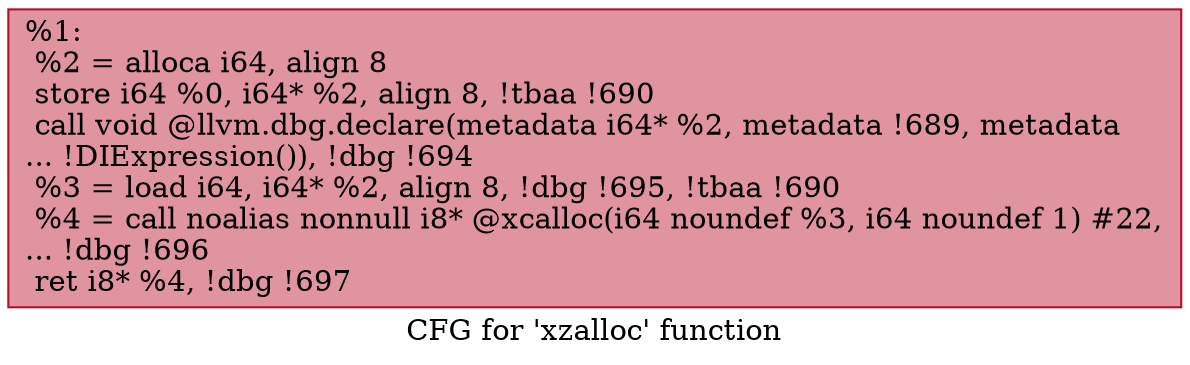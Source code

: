 digraph "CFG for 'xzalloc' function" {
	label="CFG for 'xzalloc' function";

	Node0x72d370 [shape=record,color="#b70d28ff", style=filled, fillcolor="#b70d2870",label="{%1:\l  %2 = alloca i64, align 8\l  store i64 %0, i64* %2, align 8, !tbaa !690\l  call void @llvm.dbg.declare(metadata i64* %2, metadata !689, metadata\l... !DIExpression()), !dbg !694\l  %3 = load i64, i64* %2, align 8, !dbg !695, !tbaa !690\l  %4 = call noalias nonnull i8* @xcalloc(i64 noundef %3, i64 noundef 1) #22,\l... !dbg !696\l  ret i8* %4, !dbg !697\l}"];
}
